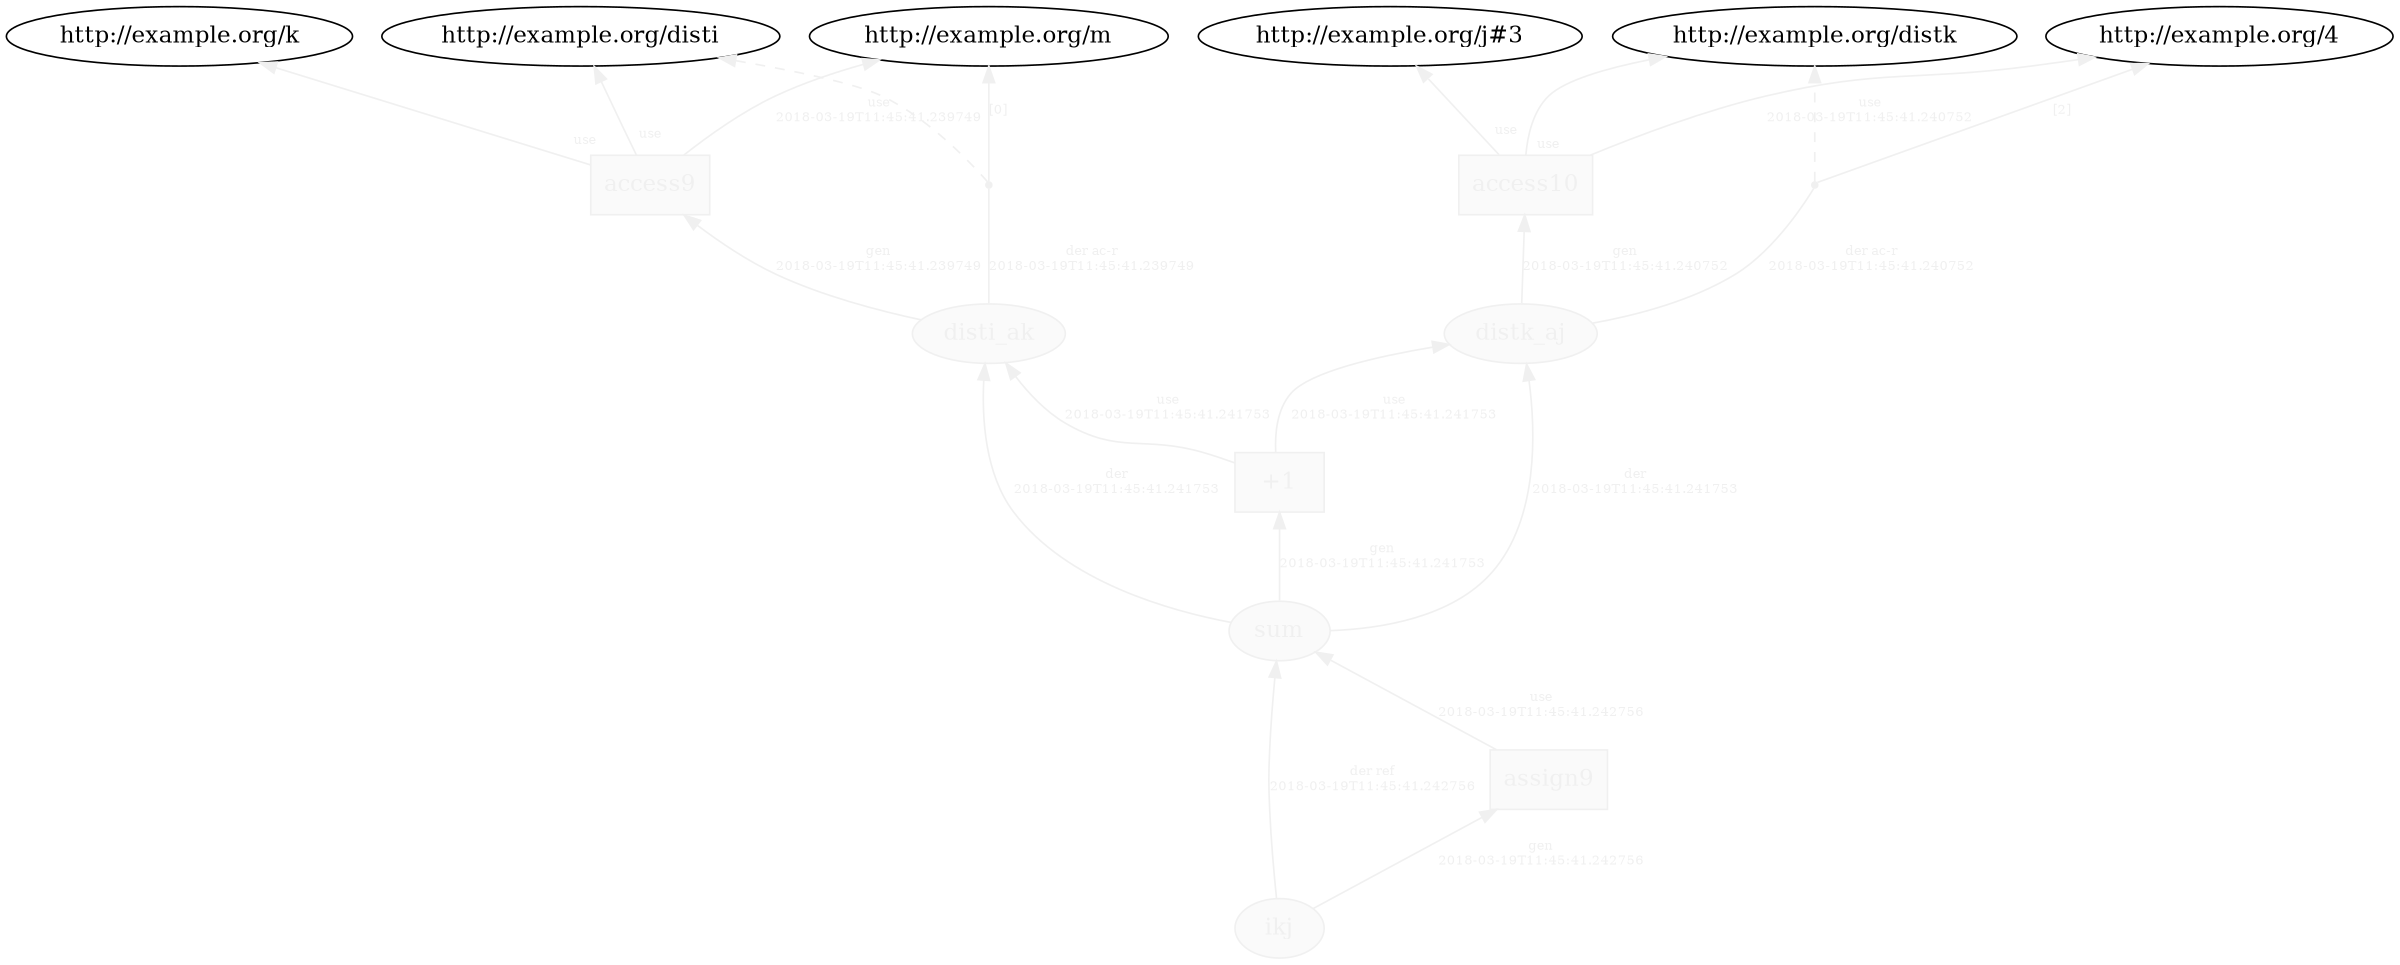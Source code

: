 digraph "PROV" { size="16,12"; rankdir="BT";
"http://example.org/disti_ak" [fillcolor="#FAFAFA",color="#F0F0F0",style="filled",fontcolor="#F0F0F0",label="disti_ak",URL="http://example.org/disti_ak"]
"http://example.org/access9" [fillcolor="#FAFAFA",color="#F0F0F0",shape="polygon",sides="4",style="filled",fontcolor="#F0F0F0",label="access9",URL="http://example.org/access9"]
"bn0" [shape="point",label="",fontcolor="#F0F0F0",color="#F0F0F0"]
"http://example.org/disti_ak" -> "bn0" [fontsize="8",distance="1.5",angle="60.0",rotation="20",label="der ac-r
2018-03-19T11:45:41.239749",arrowhead="none",fontcolor="#F0F0F0",color="#F0F0F0"]
"bn0" -> "http://example.org/disti" [style="dashed",fontcolor="#F0F0F0",color="#F0F0F0"]
"bn0" -> "http://example.org/m" [fontsize="8",distance="1.5",angle="60.0",rotation="20",label="[0]",fontcolor="#F0F0F0",color="#F0F0F0"]
"http://example.org/access9" -> "http://example.org/disti" [labelfontsize="8",labeldistance="1.5",labelangle="60.0",rotation="20",taillabel="use",fontcolor="#F0F0F0",color="#F0F0F0"]
"http://example.org/access9" -> "http://example.org/k" [labelfontsize="8",labeldistance="1.5",labelangle="60.0",rotation="20",taillabel="use",fontcolor="#F0F0F0",color="#F0F0F0"]
"http://example.org/distk_aj" [fillcolor="#FAFAFA",color="#F0F0F0",style="filled",fontcolor="#F0F0F0",label="distk_aj",URL="http://example.org/distk_aj"]
"http://example.org/access10" [fillcolor="#FAFAFA",color="#F0F0F0",shape="polygon",sides="4",style="filled",fontcolor="#F0F0F0",label="access10",URL="http://example.org/access10"]
"bn1" [shape="point",label="",fontcolor="#F0F0F0",color="#F0F0F0"]
"http://example.org/distk_aj" -> "bn1" [fontsize="8",distance="1.5",angle="60.0",rotation="20",label="der ac-r
2018-03-19T11:45:41.240752",arrowhead="none",fontcolor="#F0F0F0",color="#F0F0F0"]
"bn1" -> "http://example.org/distk" [style="dashed",fontcolor="#F0F0F0",color="#F0F0F0"]
"bn1" -> "http://example.org/4" [fontsize="8",distance="1.5",angle="60.0",rotation="20",label="[2]",fontcolor="#F0F0F0",color="#F0F0F0"]
"http://example.org/access10" -> "http://example.org/distk" [labelfontsize="8",labeldistance="1.5",labelangle="60.0",rotation="20",taillabel="use",fontcolor="#F0F0F0",color="#F0F0F0"]
"http://example.org/access10" -> "http://example.org/j#3" [labelfontsize="8",labeldistance="1.5",labelangle="60.0",rotation="20",taillabel="use",fontcolor="#F0F0F0",color="#F0F0F0"]
"http://example.org/sum" [fillcolor="#FAFAFA",color="#F0F0F0",style="filled",fontcolor="#F0F0F0",label="sum",URL="http://example.org/sum"]
"http://example.org/+1" [fillcolor="#FAFAFA",color="#F0F0F0",shape="polygon",sides="4",style="filled",fontcolor="#F0F0F0",label="+1",URL="http://example.org/+1"]
"http://example.org/sum" -> "http://example.org/disti_ak" [fontsize="8",distance="1.5",angle="60.0",rotation="20",label="der
2018-03-19T11:45:41.241753",fontcolor="#F0F0F0",color="#F0F0F0"]
"http://example.org/sum" -> "http://example.org/distk_aj" [fontsize="8",distance="1.5",angle="60.0",rotation="20",label="der
2018-03-19T11:45:41.241753",fontcolor="#F0F0F0",color="#F0F0F0"]
"http://example.org/ikj" [fillcolor="#FAFAFA",color="#F0F0F0",style="filled",fontcolor="#F0F0F0",label="ikj",URL="http://example.org/ikj"]
"http://example.org/assign9" [fillcolor="#FAFAFA",color="#F0F0F0",shape="polygon",sides="4",style="filled",fontcolor="#F0F0F0",label="assign9",URL="http://example.org/assign9"]
"http://example.org/ikj" -> "http://example.org/sum" [fontsize="8",distance="1.5",angle="60.0",rotation="20",label="der ref
2018-03-19T11:45:41.242756",fontcolor="#F0F0F0",color="#F0F0F0"]
"http://example.org/access10" -> "http://example.org/4" [fontsize="8",distance="1.5",angle="60.0",rotation="20",label="use
2018-03-19T11:45:41.240752",fontcolor="#F0F0F0",color="#F0F0F0"]
"http://example.org/+1" -> "http://example.org/disti_ak" [fontsize="8",distance="1.5",angle="60.0",rotation="20",label="use
2018-03-19T11:45:41.241753",fontcolor="#F0F0F0",color="#F0F0F0"]
"http://example.org/access9" -> "http://example.org/m" [fontsize="8",distance="1.5",angle="60.0",rotation="20",label="use
2018-03-19T11:45:41.239749",fontcolor="#F0F0F0",color="#F0F0F0"]
"http://example.org/assign9" -> "http://example.org/sum" [fontsize="8",distance="1.5",angle="60.0",rotation="20",label="use
2018-03-19T11:45:41.242756",fontcolor="#F0F0F0",color="#F0F0F0"]
"http://example.org/+1" -> "http://example.org/distk_aj" [fontsize="8",distance="1.5",angle="60.0",rotation="20",label="use
2018-03-19T11:45:41.241753",fontcolor="#F0F0F0",color="#F0F0F0"]
"http://example.org/disti_ak" -> "http://example.org/access9" [fontsize="8",distance="1.5",angle="60.0",rotation="20",label="gen
2018-03-19T11:45:41.239749",fontcolor="#F0F0F0",color="#F0F0F0"]
"http://example.org/distk_aj" -> "http://example.org/access10" [fontsize="8",distance="1.5",angle="60.0",rotation="20",label="gen
2018-03-19T11:45:41.240752",fontcolor="#F0F0F0",color="#F0F0F0"]
"http://example.org/sum" -> "http://example.org/+1" [fontsize="8",distance="1.5",angle="60.0",rotation="20",label="gen
2018-03-19T11:45:41.241753",fontcolor="#F0F0F0",color="#F0F0F0"]
"http://example.org/ikj" -> "http://example.org/assign9" [fontsize="8",distance="1.5",angle="60.0",rotation="20",label="gen
2018-03-19T11:45:41.242756",fontcolor="#F0F0F0",color="#F0F0F0"]
}